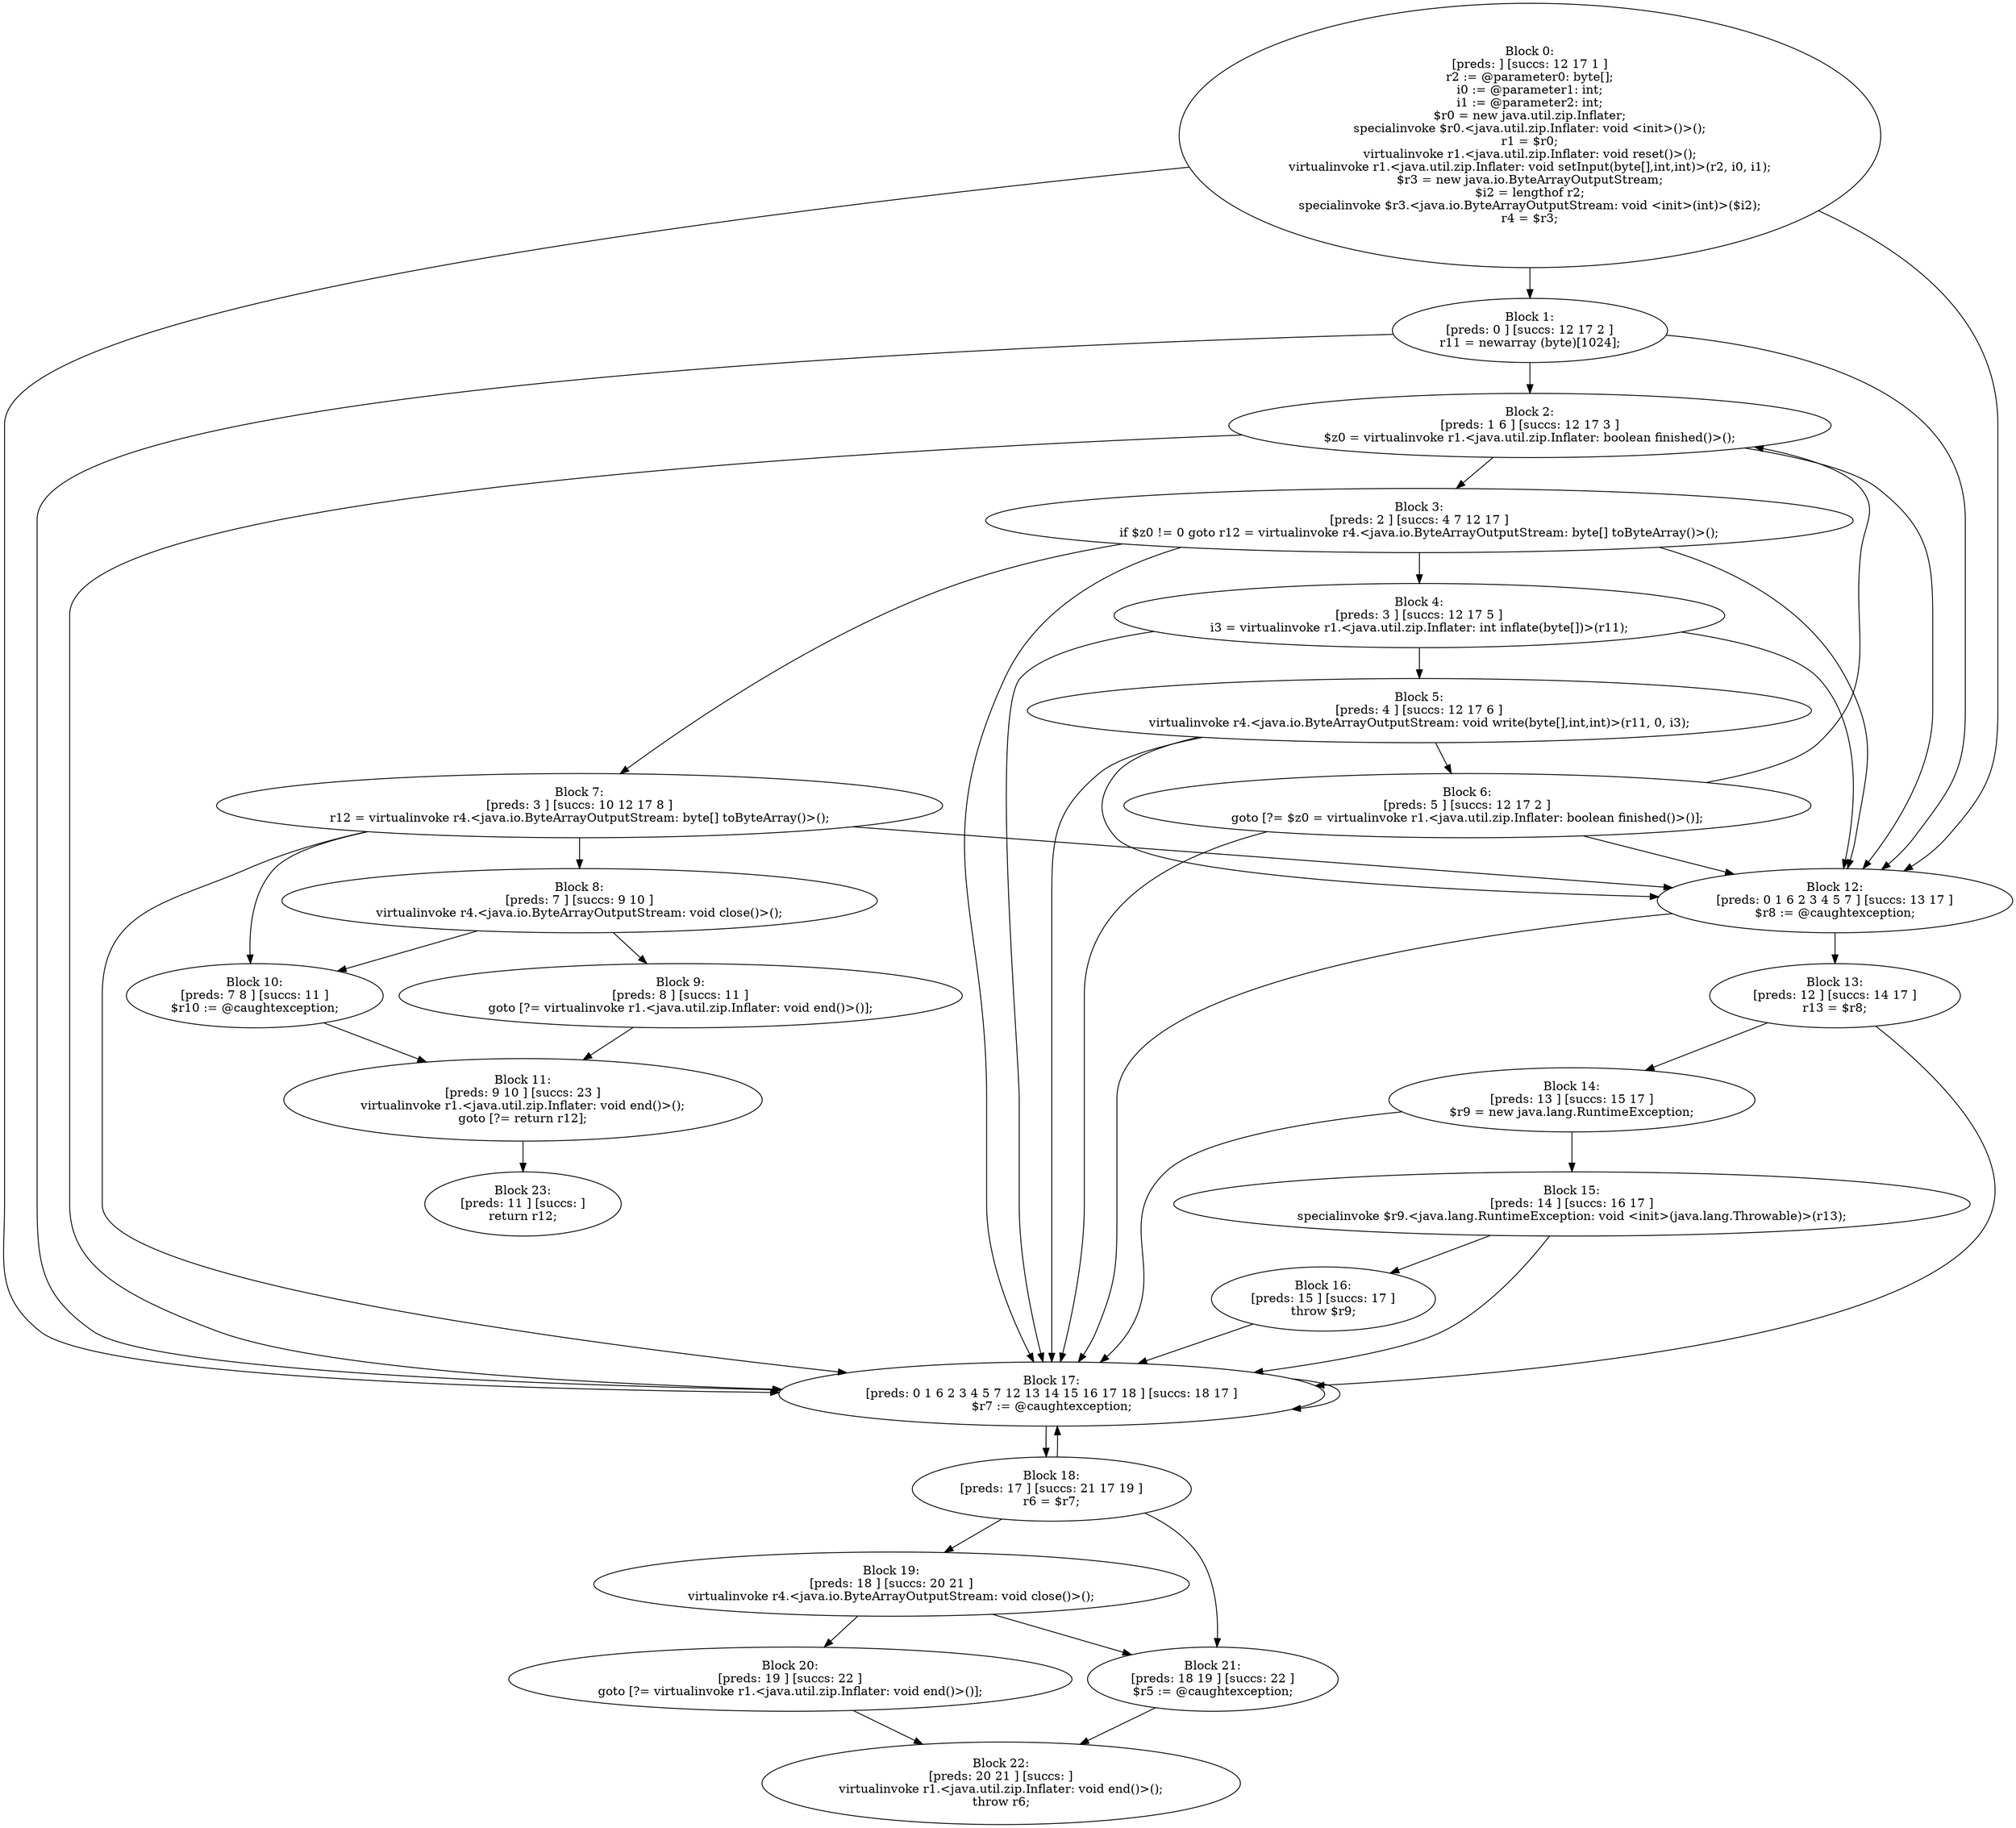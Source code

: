 digraph "unitGraph" {
    "Block 0:
[preds: ] [succs: 12 17 1 ]
r2 := @parameter0: byte[];
i0 := @parameter1: int;
i1 := @parameter2: int;
$r0 = new java.util.zip.Inflater;
specialinvoke $r0.<java.util.zip.Inflater: void <init>()>();
r1 = $r0;
virtualinvoke r1.<java.util.zip.Inflater: void reset()>();
virtualinvoke r1.<java.util.zip.Inflater: void setInput(byte[],int,int)>(r2, i0, i1);
$r3 = new java.io.ByteArrayOutputStream;
$i2 = lengthof r2;
specialinvoke $r3.<java.io.ByteArrayOutputStream: void <init>(int)>($i2);
r4 = $r3;
"
    "Block 1:
[preds: 0 ] [succs: 12 17 2 ]
r11 = newarray (byte)[1024];
"
    "Block 2:
[preds: 1 6 ] [succs: 12 17 3 ]
$z0 = virtualinvoke r1.<java.util.zip.Inflater: boolean finished()>();
"
    "Block 3:
[preds: 2 ] [succs: 4 7 12 17 ]
if $z0 != 0 goto r12 = virtualinvoke r4.<java.io.ByteArrayOutputStream: byte[] toByteArray()>();
"
    "Block 4:
[preds: 3 ] [succs: 12 17 5 ]
i3 = virtualinvoke r1.<java.util.zip.Inflater: int inflate(byte[])>(r11);
"
    "Block 5:
[preds: 4 ] [succs: 12 17 6 ]
virtualinvoke r4.<java.io.ByteArrayOutputStream: void write(byte[],int,int)>(r11, 0, i3);
"
    "Block 6:
[preds: 5 ] [succs: 12 17 2 ]
goto [?= $z0 = virtualinvoke r1.<java.util.zip.Inflater: boolean finished()>()];
"
    "Block 7:
[preds: 3 ] [succs: 10 12 17 8 ]
r12 = virtualinvoke r4.<java.io.ByteArrayOutputStream: byte[] toByteArray()>();
"
    "Block 8:
[preds: 7 ] [succs: 9 10 ]
virtualinvoke r4.<java.io.ByteArrayOutputStream: void close()>();
"
    "Block 9:
[preds: 8 ] [succs: 11 ]
goto [?= virtualinvoke r1.<java.util.zip.Inflater: void end()>()];
"
    "Block 10:
[preds: 7 8 ] [succs: 11 ]
$r10 := @caughtexception;
"
    "Block 11:
[preds: 9 10 ] [succs: 23 ]
virtualinvoke r1.<java.util.zip.Inflater: void end()>();
goto [?= return r12];
"
    "Block 12:
[preds: 0 1 6 2 3 4 5 7 ] [succs: 13 17 ]
$r8 := @caughtexception;
"
    "Block 13:
[preds: 12 ] [succs: 14 17 ]
r13 = $r8;
"
    "Block 14:
[preds: 13 ] [succs: 15 17 ]
$r9 = new java.lang.RuntimeException;
"
    "Block 15:
[preds: 14 ] [succs: 16 17 ]
specialinvoke $r9.<java.lang.RuntimeException: void <init>(java.lang.Throwable)>(r13);
"
    "Block 16:
[preds: 15 ] [succs: 17 ]
throw $r9;
"
    "Block 17:
[preds: 0 1 6 2 3 4 5 7 12 13 14 15 16 17 18 ] [succs: 18 17 ]
$r7 := @caughtexception;
"
    "Block 18:
[preds: 17 ] [succs: 21 17 19 ]
r6 = $r7;
"
    "Block 19:
[preds: 18 ] [succs: 20 21 ]
virtualinvoke r4.<java.io.ByteArrayOutputStream: void close()>();
"
    "Block 20:
[preds: 19 ] [succs: 22 ]
goto [?= virtualinvoke r1.<java.util.zip.Inflater: void end()>()];
"
    "Block 21:
[preds: 18 19 ] [succs: 22 ]
$r5 := @caughtexception;
"
    "Block 22:
[preds: 20 21 ] [succs: ]
virtualinvoke r1.<java.util.zip.Inflater: void end()>();
throw r6;
"
    "Block 23:
[preds: 11 ] [succs: ]
return r12;
"
    "Block 0:
[preds: ] [succs: 12 17 1 ]
r2 := @parameter0: byte[];
i0 := @parameter1: int;
i1 := @parameter2: int;
$r0 = new java.util.zip.Inflater;
specialinvoke $r0.<java.util.zip.Inflater: void <init>()>();
r1 = $r0;
virtualinvoke r1.<java.util.zip.Inflater: void reset()>();
virtualinvoke r1.<java.util.zip.Inflater: void setInput(byte[],int,int)>(r2, i0, i1);
$r3 = new java.io.ByteArrayOutputStream;
$i2 = lengthof r2;
specialinvoke $r3.<java.io.ByteArrayOutputStream: void <init>(int)>($i2);
r4 = $r3;
"->"Block 12:
[preds: 0 1 6 2 3 4 5 7 ] [succs: 13 17 ]
$r8 := @caughtexception;
";
    "Block 0:
[preds: ] [succs: 12 17 1 ]
r2 := @parameter0: byte[];
i0 := @parameter1: int;
i1 := @parameter2: int;
$r0 = new java.util.zip.Inflater;
specialinvoke $r0.<java.util.zip.Inflater: void <init>()>();
r1 = $r0;
virtualinvoke r1.<java.util.zip.Inflater: void reset()>();
virtualinvoke r1.<java.util.zip.Inflater: void setInput(byte[],int,int)>(r2, i0, i1);
$r3 = new java.io.ByteArrayOutputStream;
$i2 = lengthof r2;
specialinvoke $r3.<java.io.ByteArrayOutputStream: void <init>(int)>($i2);
r4 = $r3;
"->"Block 17:
[preds: 0 1 6 2 3 4 5 7 12 13 14 15 16 17 18 ] [succs: 18 17 ]
$r7 := @caughtexception;
";
    "Block 0:
[preds: ] [succs: 12 17 1 ]
r2 := @parameter0: byte[];
i0 := @parameter1: int;
i1 := @parameter2: int;
$r0 = new java.util.zip.Inflater;
specialinvoke $r0.<java.util.zip.Inflater: void <init>()>();
r1 = $r0;
virtualinvoke r1.<java.util.zip.Inflater: void reset()>();
virtualinvoke r1.<java.util.zip.Inflater: void setInput(byte[],int,int)>(r2, i0, i1);
$r3 = new java.io.ByteArrayOutputStream;
$i2 = lengthof r2;
specialinvoke $r3.<java.io.ByteArrayOutputStream: void <init>(int)>($i2);
r4 = $r3;
"->"Block 1:
[preds: 0 ] [succs: 12 17 2 ]
r11 = newarray (byte)[1024];
";
    "Block 1:
[preds: 0 ] [succs: 12 17 2 ]
r11 = newarray (byte)[1024];
"->"Block 12:
[preds: 0 1 6 2 3 4 5 7 ] [succs: 13 17 ]
$r8 := @caughtexception;
";
    "Block 1:
[preds: 0 ] [succs: 12 17 2 ]
r11 = newarray (byte)[1024];
"->"Block 17:
[preds: 0 1 6 2 3 4 5 7 12 13 14 15 16 17 18 ] [succs: 18 17 ]
$r7 := @caughtexception;
";
    "Block 1:
[preds: 0 ] [succs: 12 17 2 ]
r11 = newarray (byte)[1024];
"->"Block 2:
[preds: 1 6 ] [succs: 12 17 3 ]
$z0 = virtualinvoke r1.<java.util.zip.Inflater: boolean finished()>();
";
    "Block 2:
[preds: 1 6 ] [succs: 12 17 3 ]
$z0 = virtualinvoke r1.<java.util.zip.Inflater: boolean finished()>();
"->"Block 12:
[preds: 0 1 6 2 3 4 5 7 ] [succs: 13 17 ]
$r8 := @caughtexception;
";
    "Block 2:
[preds: 1 6 ] [succs: 12 17 3 ]
$z0 = virtualinvoke r1.<java.util.zip.Inflater: boolean finished()>();
"->"Block 17:
[preds: 0 1 6 2 3 4 5 7 12 13 14 15 16 17 18 ] [succs: 18 17 ]
$r7 := @caughtexception;
";
    "Block 2:
[preds: 1 6 ] [succs: 12 17 3 ]
$z0 = virtualinvoke r1.<java.util.zip.Inflater: boolean finished()>();
"->"Block 3:
[preds: 2 ] [succs: 4 7 12 17 ]
if $z0 != 0 goto r12 = virtualinvoke r4.<java.io.ByteArrayOutputStream: byte[] toByteArray()>();
";
    "Block 3:
[preds: 2 ] [succs: 4 7 12 17 ]
if $z0 != 0 goto r12 = virtualinvoke r4.<java.io.ByteArrayOutputStream: byte[] toByteArray()>();
"->"Block 4:
[preds: 3 ] [succs: 12 17 5 ]
i3 = virtualinvoke r1.<java.util.zip.Inflater: int inflate(byte[])>(r11);
";
    "Block 3:
[preds: 2 ] [succs: 4 7 12 17 ]
if $z0 != 0 goto r12 = virtualinvoke r4.<java.io.ByteArrayOutputStream: byte[] toByteArray()>();
"->"Block 7:
[preds: 3 ] [succs: 10 12 17 8 ]
r12 = virtualinvoke r4.<java.io.ByteArrayOutputStream: byte[] toByteArray()>();
";
    "Block 3:
[preds: 2 ] [succs: 4 7 12 17 ]
if $z0 != 0 goto r12 = virtualinvoke r4.<java.io.ByteArrayOutputStream: byte[] toByteArray()>();
"->"Block 12:
[preds: 0 1 6 2 3 4 5 7 ] [succs: 13 17 ]
$r8 := @caughtexception;
";
    "Block 3:
[preds: 2 ] [succs: 4 7 12 17 ]
if $z0 != 0 goto r12 = virtualinvoke r4.<java.io.ByteArrayOutputStream: byte[] toByteArray()>();
"->"Block 17:
[preds: 0 1 6 2 3 4 5 7 12 13 14 15 16 17 18 ] [succs: 18 17 ]
$r7 := @caughtexception;
";
    "Block 4:
[preds: 3 ] [succs: 12 17 5 ]
i3 = virtualinvoke r1.<java.util.zip.Inflater: int inflate(byte[])>(r11);
"->"Block 12:
[preds: 0 1 6 2 3 4 5 7 ] [succs: 13 17 ]
$r8 := @caughtexception;
";
    "Block 4:
[preds: 3 ] [succs: 12 17 5 ]
i3 = virtualinvoke r1.<java.util.zip.Inflater: int inflate(byte[])>(r11);
"->"Block 17:
[preds: 0 1 6 2 3 4 5 7 12 13 14 15 16 17 18 ] [succs: 18 17 ]
$r7 := @caughtexception;
";
    "Block 4:
[preds: 3 ] [succs: 12 17 5 ]
i3 = virtualinvoke r1.<java.util.zip.Inflater: int inflate(byte[])>(r11);
"->"Block 5:
[preds: 4 ] [succs: 12 17 6 ]
virtualinvoke r4.<java.io.ByteArrayOutputStream: void write(byte[],int,int)>(r11, 0, i3);
";
    "Block 5:
[preds: 4 ] [succs: 12 17 6 ]
virtualinvoke r4.<java.io.ByteArrayOutputStream: void write(byte[],int,int)>(r11, 0, i3);
"->"Block 12:
[preds: 0 1 6 2 3 4 5 7 ] [succs: 13 17 ]
$r8 := @caughtexception;
";
    "Block 5:
[preds: 4 ] [succs: 12 17 6 ]
virtualinvoke r4.<java.io.ByteArrayOutputStream: void write(byte[],int,int)>(r11, 0, i3);
"->"Block 17:
[preds: 0 1 6 2 3 4 5 7 12 13 14 15 16 17 18 ] [succs: 18 17 ]
$r7 := @caughtexception;
";
    "Block 5:
[preds: 4 ] [succs: 12 17 6 ]
virtualinvoke r4.<java.io.ByteArrayOutputStream: void write(byte[],int,int)>(r11, 0, i3);
"->"Block 6:
[preds: 5 ] [succs: 12 17 2 ]
goto [?= $z0 = virtualinvoke r1.<java.util.zip.Inflater: boolean finished()>()];
";
    "Block 6:
[preds: 5 ] [succs: 12 17 2 ]
goto [?= $z0 = virtualinvoke r1.<java.util.zip.Inflater: boolean finished()>()];
"->"Block 12:
[preds: 0 1 6 2 3 4 5 7 ] [succs: 13 17 ]
$r8 := @caughtexception;
";
    "Block 6:
[preds: 5 ] [succs: 12 17 2 ]
goto [?= $z0 = virtualinvoke r1.<java.util.zip.Inflater: boolean finished()>()];
"->"Block 17:
[preds: 0 1 6 2 3 4 5 7 12 13 14 15 16 17 18 ] [succs: 18 17 ]
$r7 := @caughtexception;
";
    "Block 6:
[preds: 5 ] [succs: 12 17 2 ]
goto [?= $z0 = virtualinvoke r1.<java.util.zip.Inflater: boolean finished()>()];
"->"Block 2:
[preds: 1 6 ] [succs: 12 17 3 ]
$z0 = virtualinvoke r1.<java.util.zip.Inflater: boolean finished()>();
";
    "Block 7:
[preds: 3 ] [succs: 10 12 17 8 ]
r12 = virtualinvoke r4.<java.io.ByteArrayOutputStream: byte[] toByteArray()>();
"->"Block 10:
[preds: 7 8 ] [succs: 11 ]
$r10 := @caughtexception;
";
    "Block 7:
[preds: 3 ] [succs: 10 12 17 8 ]
r12 = virtualinvoke r4.<java.io.ByteArrayOutputStream: byte[] toByteArray()>();
"->"Block 12:
[preds: 0 1 6 2 3 4 5 7 ] [succs: 13 17 ]
$r8 := @caughtexception;
";
    "Block 7:
[preds: 3 ] [succs: 10 12 17 8 ]
r12 = virtualinvoke r4.<java.io.ByteArrayOutputStream: byte[] toByteArray()>();
"->"Block 17:
[preds: 0 1 6 2 3 4 5 7 12 13 14 15 16 17 18 ] [succs: 18 17 ]
$r7 := @caughtexception;
";
    "Block 7:
[preds: 3 ] [succs: 10 12 17 8 ]
r12 = virtualinvoke r4.<java.io.ByteArrayOutputStream: byte[] toByteArray()>();
"->"Block 8:
[preds: 7 ] [succs: 9 10 ]
virtualinvoke r4.<java.io.ByteArrayOutputStream: void close()>();
";
    "Block 8:
[preds: 7 ] [succs: 9 10 ]
virtualinvoke r4.<java.io.ByteArrayOutputStream: void close()>();
"->"Block 9:
[preds: 8 ] [succs: 11 ]
goto [?= virtualinvoke r1.<java.util.zip.Inflater: void end()>()];
";
    "Block 8:
[preds: 7 ] [succs: 9 10 ]
virtualinvoke r4.<java.io.ByteArrayOutputStream: void close()>();
"->"Block 10:
[preds: 7 8 ] [succs: 11 ]
$r10 := @caughtexception;
";
    "Block 9:
[preds: 8 ] [succs: 11 ]
goto [?= virtualinvoke r1.<java.util.zip.Inflater: void end()>()];
"->"Block 11:
[preds: 9 10 ] [succs: 23 ]
virtualinvoke r1.<java.util.zip.Inflater: void end()>();
goto [?= return r12];
";
    "Block 10:
[preds: 7 8 ] [succs: 11 ]
$r10 := @caughtexception;
"->"Block 11:
[preds: 9 10 ] [succs: 23 ]
virtualinvoke r1.<java.util.zip.Inflater: void end()>();
goto [?= return r12];
";
    "Block 11:
[preds: 9 10 ] [succs: 23 ]
virtualinvoke r1.<java.util.zip.Inflater: void end()>();
goto [?= return r12];
"->"Block 23:
[preds: 11 ] [succs: ]
return r12;
";
    "Block 12:
[preds: 0 1 6 2 3 4 5 7 ] [succs: 13 17 ]
$r8 := @caughtexception;
"->"Block 13:
[preds: 12 ] [succs: 14 17 ]
r13 = $r8;
";
    "Block 12:
[preds: 0 1 6 2 3 4 5 7 ] [succs: 13 17 ]
$r8 := @caughtexception;
"->"Block 17:
[preds: 0 1 6 2 3 4 5 7 12 13 14 15 16 17 18 ] [succs: 18 17 ]
$r7 := @caughtexception;
";
    "Block 13:
[preds: 12 ] [succs: 14 17 ]
r13 = $r8;
"->"Block 14:
[preds: 13 ] [succs: 15 17 ]
$r9 = new java.lang.RuntimeException;
";
    "Block 13:
[preds: 12 ] [succs: 14 17 ]
r13 = $r8;
"->"Block 17:
[preds: 0 1 6 2 3 4 5 7 12 13 14 15 16 17 18 ] [succs: 18 17 ]
$r7 := @caughtexception;
";
    "Block 14:
[preds: 13 ] [succs: 15 17 ]
$r9 = new java.lang.RuntimeException;
"->"Block 15:
[preds: 14 ] [succs: 16 17 ]
specialinvoke $r9.<java.lang.RuntimeException: void <init>(java.lang.Throwable)>(r13);
";
    "Block 14:
[preds: 13 ] [succs: 15 17 ]
$r9 = new java.lang.RuntimeException;
"->"Block 17:
[preds: 0 1 6 2 3 4 5 7 12 13 14 15 16 17 18 ] [succs: 18 17 ]
$r7 := @caughtexception;
";
    "Block 15:
[preds: 14 ] [succs: 16 17 ]
specialinvoke $r9.<java.lang.RuntimeException: void <init>(java.lang.Throwable)>(r13);
"->"Block 16:
[preds: 15 ] [succs: 17 ]
throw $r9;
";
    "Block 15:
[preds: 14 ] [succs: 16 17 ]
specialinvoke $r9.<java.lang.RuntimeException: void <init>(java.lang.Throwable)>(r13);
"->"Block 17:
[preds: 0 1 6 2 3 4 5 7 12 13 14 15 16 17 18 ] [succs: 18 17 ]
$r7 := @caughtexception;
";
    "Block 16:
[preds: 15 ] [succs: 17 ]
throw $r9;
"->"Block 17:
[preds: 0 1 6 2 3 4 5 7 12 13 14 15 16 17 18 ] [succs: 18 17 ]
$r7 := @caughtexception;
";
    "Block 17:
[preds: 0 1 6 2 3 4 5 7 12 13 14 15 16 17 18 ] [succs: 18 17 ]
$r7 := @caughtexception;
"->"Block 18:
[preds: 17 ] [succs: 21 17 19 ]
r6 = $r7;
";
    "Block 17:
[preds: 0 1 6 2 3 4 5 7 12 13 14 15 16 17 18 ] [succs: 18 17 ]
$r7 := @caughtexception;
"->"Block 17:
[preds: 0 1 6 2 3 4 5 7 12 13 14 15 16 17 18 ] [succs: 18 17 ]
$r7 := @caughtexception;
";
    "Block 18:
[preds: 17 ] [succs: 21 17 19 ]
r6 = $r7;
"->"Block 21:
[preds: 18 19 ] [succs: 22 ]
$r5 := @caughtexception;
";
    "Block 18:
[preds: 17 ] [succs: 21 17 19 ]
r6 = $r7;
"->"Block 17:
[preds: 0 1 6 2 3 4 5 7 12 13 14 15 16 17 18 ] [succs: 18 17 ]
$r7 := @caughtexception;
";
    "Block 18:
[preds: 17 ] [succs: 21 17 19 ]
r6 = $r7;
"->"Block 19:
[preds: 18 ] [succs: 20 21 ]
virtualinvoke r4.<java.io.ByteArrayOutputStream: void close()>();
";
    "Block 19:
[preds: 18 ] [succs: 20 21 ]
virtualinvoke r4.<java.io.ByteArrayOutputStream: void close()>();
"->"Block 20:
[preds: 19 ] [succs: 22 ]
goto [?= virtualinvoke r1.<java.util.zip.Inflater: void end()>()];
";
    "Block 19:
[preds: 18 ] [succs: 20 21 ]
virtualinvoke r4.<java.io.ByteArrayOutputStream: void close()>();
"->"Block 21:
[preds: 18 19 ] [succs: 22 ]
$r5 := @caughtexception;
";
    "Block 20:
[preds: 19 ] [succs: 22 ]
goto [?= virtualinvoke r1.<java.util.zip.Inflater: void end()>()];
"->"Block 22:
[preds: 20 21 ] [succs: ]
virtualinvoke r1.<java.util.zip.Inflater: void end()>();
throw r6;
";
    "Block 21:
[preds: 18 19 ] [succs: 22 ]
$r5 := @caughtexception;
"->"Block 22:
[preds: 20 21 ] [succs: ]
virtualinvoke r1.<java.util.zip.Inflater: void end()>();
throw r6;
";
}
